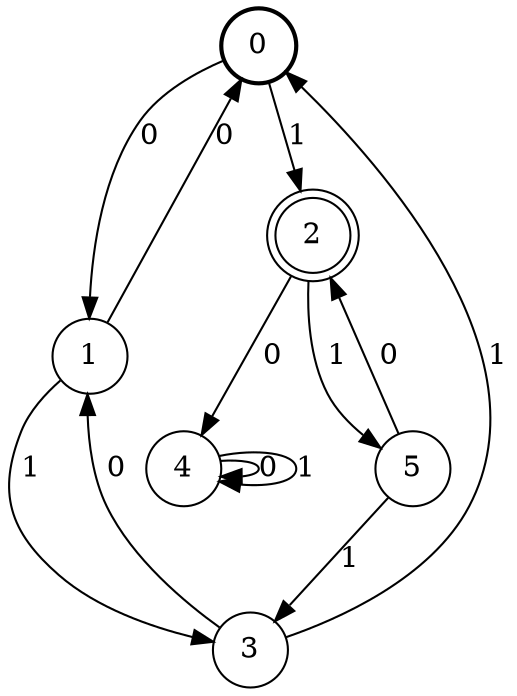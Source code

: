 digraph Automat {
    node [shape = circle];
    0 [style = "bold"];
    0 -> 1 [label = "0"];
    0 -> 2 [label = "1"];
    1 -> 0 [label = "0"];
    1 -> 3 [label = "1"];
    2 [peripheries=2]
    2 -> 4 [label = "0"];
    2 -> 5 [label = "1"];
    3 -> 1 [label = "0"];
    3 -> 0 [label = "1"];
    4 -> 4 [label = "0"];
    4 -> 4 [label = "1"];
    5 -> 2 [label = "0"];
    5 -> 3 [label = "1"];
}
